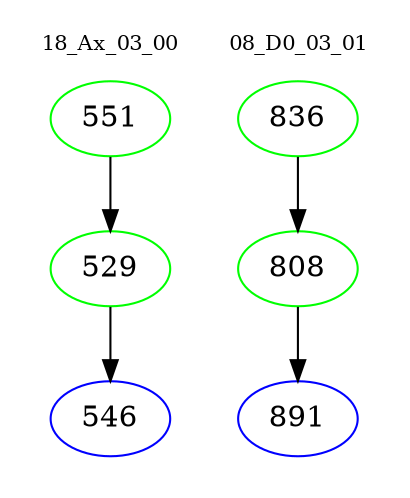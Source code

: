 digraph{
subgraph cluster_0 {
color = white
label = "18_Ax_03_00";
fontsize=10;
T0_551 [label="551", color="green"]
T0_551 -> T0_529 [color="black"]
T0_529 [label="529", color="green"]
T0_529 -> T0_546 [color="black"]
T0_546 [label="546", color="blue"]
}
subgraph cluster_1 {
color = white
label = "08_D0_03_01";
fontsize=10;
T1_836 [label="836", color="green"]
T1_836 -> T1_808 [color="black"]
T1_808 [label="808", color="green"]
T1_808 -> T1_891 [color="black"]
T1_891 [label="891", color="blue"]
}
}
